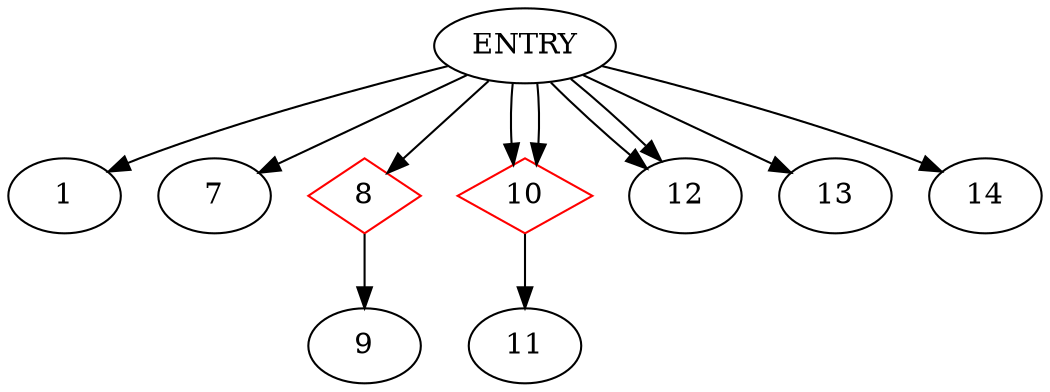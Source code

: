 digraph CDG {
ENTRY -> 1
ENTRY -> 7
8 [shape=diamond, color=red]
ENTRY -> 8
8-> 9
10 [shape=diamond, color=red]
ENTRY -> 10
10 [shape=diamond, color=red]
ENTRY -> 10
10-> 11
ENTRY -> 12
ENTRY -> 12
ENTRY -> 13
ENTRY -> 14
}

